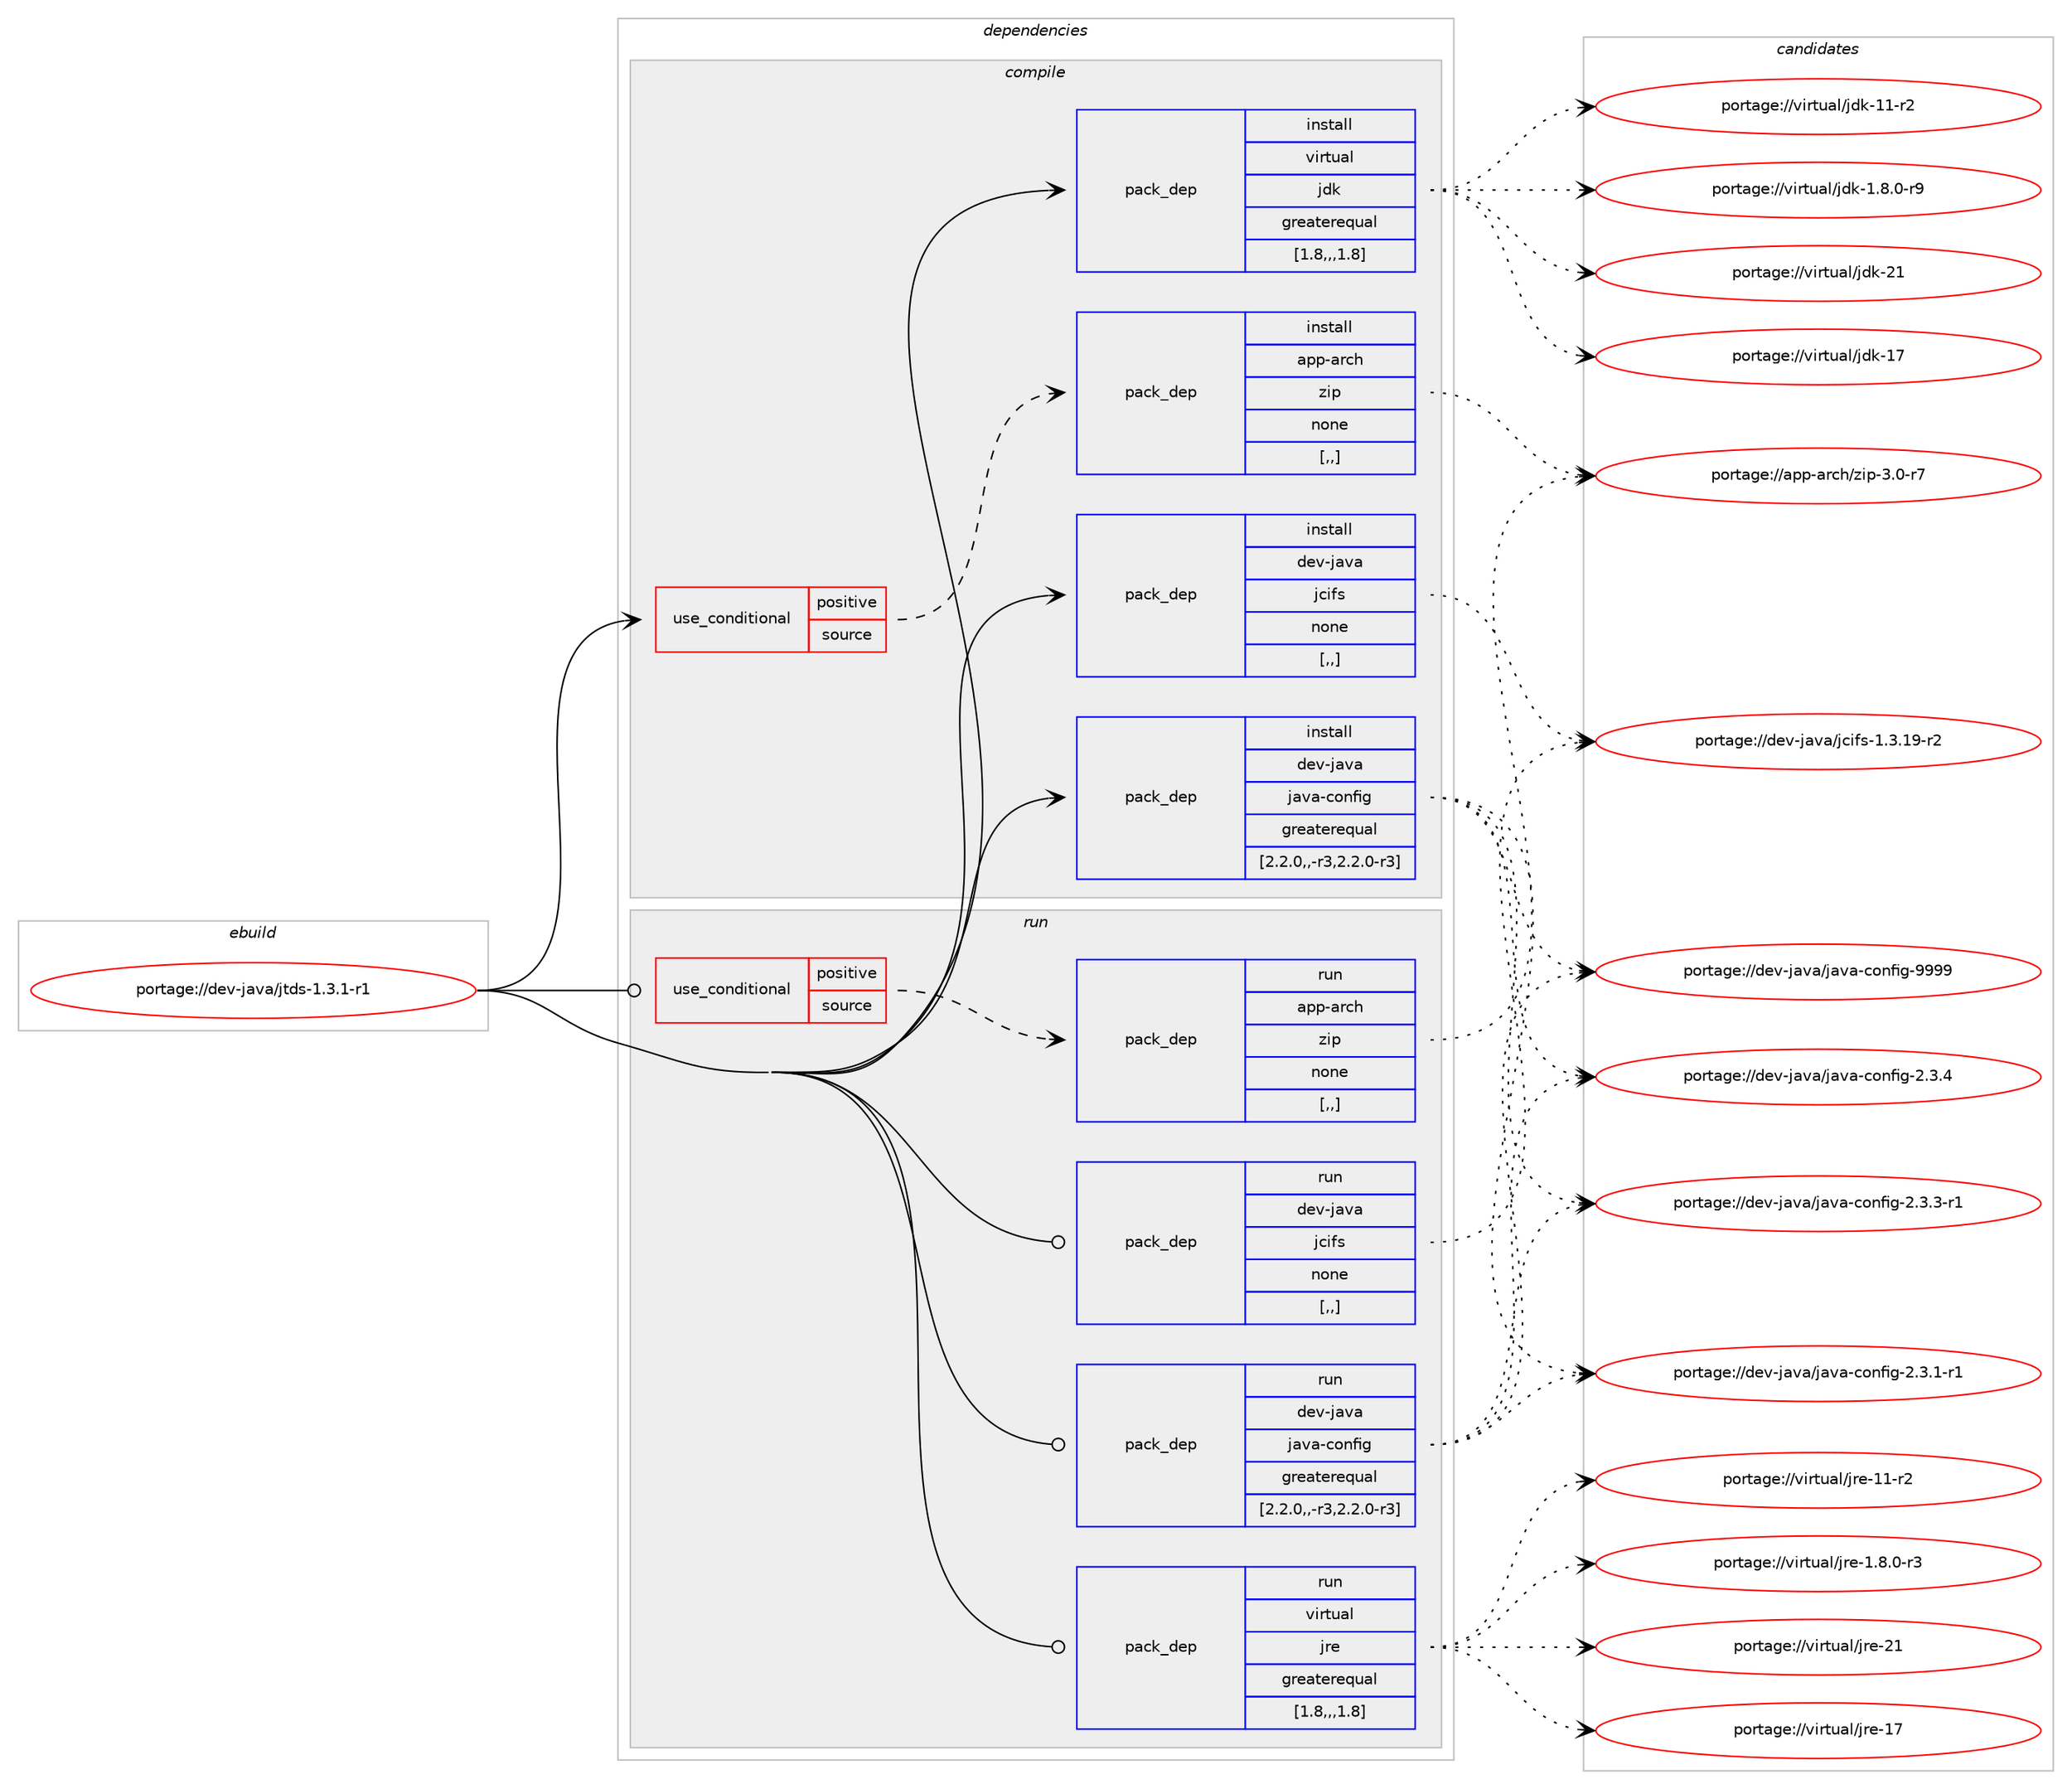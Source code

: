 digraph prolog {

# *************
# Graph options
# *************

newrank=true;
concentrate=true;
compound=true;
graph [rankdir=LR,fontname=Helvetica,fontsize=10,ranksep=1.5];#, ranksep=2.5, nodesep=0.2];
edge  [arrowhead=vee];
node  [fontname=Helvetica,fontsize=10];

# **********
# The ebuild
# **********

subgraph cluster_leftcol {
color=gray;
label=<<i>ebuild</i>>;
id [label="portage://dev-java/jtds-1.3.1-r1", color=red, width=4, href="../dev-java/jtds-1.3.1-r1.svg"];
}

# ****************
# The dependencies
# ****************

subgraph cluster_midcol {
color=gray;
label=<<i>dependencies</i>>;
subgraph cluster_compile {
fillcolor="#eeeeee";
style=filled;
label=<<i>compile</i>>;
subgraph cond22216 {
dependency95558 [label=<<TABLE BORDER="0" CELLBORDER="1" CELLSPACING="0" CELLPADDING="4"><TR><TD ROWSPAN="3" CELLPADDING="10">use_conditional</TD></TR><TR><TD>positive</TD></TR><TR><TD>source</TD></TR></TABLE>>, shape=none, color=red];
subgraph pack72283 {
dependency95559 [label=<<TABLE BORDER="0" CELLBORDER="1" CELLSPACING="0" CELLPADDING="4" WIDTH="220"><TR><TD ROWSPAN="6" CELLPADDING="30">pack_dep</TD></TR><TR><TD WIDTH="110">install</TD></TR><TR><TD>app-arch</TD></TR><TR><TD>zip</TD></TR><TR><TD>none</TD></TR><TR><TD>[,,]</TD></TR></TABLE>>, shape=none, color=blue];
}
dependency95558:e -> dependency95559:w [weight=20,style="dashed",arrowhead="vee"];
}
id:e -> dependency95558:w [weight=20,style="solid",arrowhead="vee"];
subgraph pack72284 {
dependency95560 [label=<<TABLE BORDER="0" CELLBORDER="1" CELLSPACING="0" CELLPADDING="4" WIDTH="220"><TR><TD ROWSPAN="6" CELLPADDING="30">pack_dep</TD></TR><TR><TD WIDTH="110">install</TD></TR><TR><TD>dev-java</TD></TR><TR><TD>java-config</TD></TR><TR><TD>greaterequal</TD></TR><TR><TD>[2.2.0,,-r3,2.2.0-r3]</TD></TR></TABLE>>, shape=none, color=blue];
}
id:e -> dependency95560:w [weight=20,style="solid",arrowhead="vee"];
subgraph pack72285 {
dependency95561 [label=<<TABLE BORDER="0" CELLBORDER="1" CELLSPACING="0" CELLPADDING="4" WIDTH="220"><TR><TD ROWSPAN="6" CELLPADDING="30">pack_dep</TD></TR><TR><TD WIDTH="110">install</TD></TR><TR><TD>dev-java</TD></TR><TR><TD>jcifs</TD></TR><TR><TD>none</TD></TR><TR><TD>[,,]</TD></TR></TABLE>>, shape=none, color=blue];
}
id:e -> dependency95561:w [weight=20,style="solid",arrowhead="vee"];
subgraph pack72286 {
dependency95562 [label=<<TABLE BORDER="0" CELLBORDER="1" CELLSPACING="0" CELLPADDING="4" WIDTH="220"><TR><TD ROWSPAN="6" CELLPADDING="30">pack_dep</TD></TR><TR><TD WIDTH="110">install</TD></TR><TR><TD>virtual</TD></TR><TR><TD>jdk</TD></TR><TR><TD>greaterequal</TD></TR><TR><TD>[1.8,,,1.8]</TD></TR></TABLE>>, shape=none, color=blue];
}
id:e -> dependency95562:w [weight=20,style="solid",arrowhead="vee"];
}
subgraph cluster_compileandrun {
fillcolor="#eeeeee";
style=filled;
label=<<i>compile and run</i>>;
}
subgraph cluster_run {
fillcolor="#eeeeee";
style=filled;
label=<<i>run</i>>;
subgraph cond22217 {
dependency95563 [label=<<TABLE BORDER="0" CELLBORDER="1" CELLSPACING="0" CELLPADDING="4"><TR><TD ROWSPAN="3" CELLPADDING="10">use_conditional</TD></TR><TR><TD>positive</TD></TR><TR><TD>source</TD></TR></TABLE>>, shape=none, color=red];
subgraph pack72287 {
dependency95564 [label=<<TABLE BORDER="0" CELLBORDER="1" CELLSPACING="0" CELLPADDING="4" WIDTH="220"><TR><TD ROWSPAN="6" CELLPADDING="30">pack_dep</TD></TR><TR><TD WIDTH="110">run</TD></TR><TR><TD>app-arch</TD></TR><TR><TD>zip</TD></TR><TR><TD>none</TD></TR><TR><TD>[,,]</TD></TR></TABLE>>, shape=none, color=blue];
}
dependency95563:e -> dependency95564:w [weight=20,style="dashed",arrowhead="vee"];
}
id:e -> dependency95563:w [weight=20,style="solid",arrowhead="odot"];
subgraph pack72288 {
dependency95565 [label=<<TABLE BORDER="0" CELLBORDER="1" CELLSPACING="0" CELLPADDING="4" WIDTH="220"><TR><TD ROWSPAN="6" CELLPADDING="30">pack_dep</TD></TR><TR><TD WIDTH="110">run</TD></TR><TR><TD>dev-java</TD></TR><TR><TD>java-config</TD></TR><TR><TD>greaterequal</TD></TR><TR><TD>[2.2.0,,-r3,2.2.0-r3]</TD></TR></TABLE>>, shape=none, color=blue];
}
id:e -> dependency95565:w [weight=20,style="solid",arrowhead="odot"];
subgraph pack72289 {
dependency95566 [label=<<TABLE BORDER="0" CELLBORDER="1" CELLSPACING="0" CELLPADDING="4" WIDTH="220"><TR><TD ROWSPAN="6" CELLPADDING="30">pack_dep</TD></TR><TR><TD WIDTH="110">run</TD></TR><TR><TD>dev-java</TD></TR><TR><TD>jcifs</TD></TR><TR><TD>none</TD></TR><TR><TD>[,,]</TD></TR></TABLE>>, shape=none, color=blue];
}
id:e -> dependency95566:w [weight=20,style="solid",arrowhead="odot"];
subgraph pack72290 {
dependency95567 [label=<<TABLE BORDER="0" CELLBORDER="1" CELLSPACING="0" CELLPADDING="4" WIDTH="220"><TR><TD ROWSPAN="6" CELLPADDING="30">pack_dep</TD></TR><TR><TD WIDTH="110">run</TD></TR><TR><TD>virtual</TD></TR><TR><TD>jre</TD></TR><TR><TD>greaterequal</TD></TR><TR><TD>[1.8,,,1.8]</TD></TR></TABLE>>, shape=none, color=blue];
}
id:e -> dependency95567:w [weight=20,style="solid",arrowhead="odot"];
}
}

# **************
# The candidates
# **************

subgraph cluster_choices {
rank=same;
color=gray;
label=<<i>candidates</i>>;

subgraph choice72283 {
color=black;
nodesep=1;
choice9711211245971149910447122105112455146484511455 [label="portage://app-arch/zip-3.0-r7", color=red, width=4,href="../app-arch/zip-3.0-r7.svg"];
dependency95559:e -> choice9711211245971149910447122105112455146484511455:w [style=dotted,weight="100"];
}
subgraph choice72284 {
color=black;
nodesep=1;
choice10010111845106971189747106971189745991111101021051034557575757 [label="portage://dev-java/java-config-9999", color=red, width=4,href="../dev-java/java-config-9999.svg"];
choice1001011184510697118974710697118974599111110102105103455046514652 [label="portage://dev-java/java-config-2.3.4", color=red, width=4,href="../dev-java/java-config-2.3.4.svg"];
choice10010111845106971189747106971189745991111101021051034550465146514511449 [label="portage://dev-java/java-config-2.3.3-r1", color=red, width=4,href="../dev-java/java-config-2.3.3-r1.svg"];
choice10010111845106971189747106971189745991111101021051034550465146494511449 [label="portage://dev-java/java-config-2.3.1-r1", color=red, width=4,href="../dev-java/java-config-2.3.1-r1.svg"];
dependency95560:e -> choice10010111845106971189747106971189745991111101021051034557575757:w [style=dotted,weight="100"];
dependency95560:e -> choice1001011184510697118974710697118974599111110102105103455046514652:w [style=dotted,weight="100"];
dependency95560:e -> choice10010111845106971189747106971189745991111101021051034550465146514511449:w [style=dotted,weight="100"];
dependency95560:e -> choice10010111845106971189747106971189745991111101021051034550465146494511449:w [style=dotted,weight="100"];
}
subgraph choice72285 {
color=black;
nodesep=1;
choice1001011184510697118974710699105102115454946514649574511450 [label="portage://dev-java/jcifs-1.3.19-r2", color=red, width=4,href="../dev-java/jcifs-1.3.19-r2.svg"];
dependency95561:e -> choice1001011184510697118974710699105102115454946514649574511450:w [style=dotted,weight="100"];
}
subgraph choice72286 {
color=black;
nodesep=1;
choice1181051141161179710847106100107455049 [label="portage://virtual/jdk-21", color=red, width=4,href="../virtual/jdk-21.svg"];
choice1181051141161179710847106100107454955 [label="portage://virtual/jdk-17", color=red, width=4,href="../virtual/jdk-17.svg"];
choice11810511411611797108471061001074549494511450 [label="portage://virtual/jdk-11-r2", color=red, width=4,href="../virtual/jdk-11-r2.svg"];
choice11810511411611797108471061001074549465646484511457 [label="portage://virtual/jdk-1.8.0-r9", color=red, width=4,href="../virtual/jdk-1.8.0-r9.svg"];
dependency95562:e -> choice1181051141161179710847106100107455049:w [style=dotted,weight="100"];
dependency95562:e -> choice1181051141161179710847106100107454955:w [style=dotted,weight="100"];
dependency95562:e -> choice11810511411611797108471061001074549494511450:w [style=dotted,weight="100"];
dependency95562:e -> choice11810511411611797108471061001074549465646484511457:w [style=dotted,weight="100"];
}
subgraph choice72287 {
color=black;
nodesep=1;
choice9711211245971149910447122105112455146484511455 [label="portage://app-arch/zip-3.0-r7", color=red, width=4,href="../app-arch/zip-3.0-r7.svg"];
dependency95564:e -> choice9711211245971149910447122105112455146484511455:w [style=dotted,weight="100"];
}
subgraph choice72288 {
color=black;
nodesep=1;
choice10010111845106971189747106971189745991111101021051034557575757 [label="portage://dev-java/java-config-9999", color=red, width=4,href="../dev-java/java-config-9999.svg"];
choice1001011184510697118974710697118974599111110102105103455046514652 [label="portage://dev-java/java-config-2.3.4", color=red, width=4,href="../dev-java/java-config-2.3.4.svg"];
choice10010111845106971189747106971189745991111101021051034550465146514511449 [label="portage://dev-java/java-config-2.3.3-r1", color=red, width=4,href="../dev-java/java-config-2.3.3-r1.svg"];
choice10010111845106971189747106971189745991111101021051034550465146494511449 [label="portage://dev-java/java-config-2.3.1-r1", color=red, width=4,href="../dev-java/java-config-2.3.1-r1.svg"];
dependency95565:e -> choice10010111845106971189747106971189745991111101021051034557575757:w [style=dotted,weight="100"];
dependency95565:e -> choice1001011184510697118974710697118974599111110102105103455046514652:w [style=dotted,weight="100"];
dependency95565:e -> choice10010111845106971189747106971189745991111101021051034550465146514511449:w [style=dotted,weight="100"];
dependency95565:e -> choice10010111845106971189747106971189745991111101021051034550465146494511449:w [style=dotted,weight="100"];
}
subgraph choice72289 {
color=black;
nodesep=1;
choice1001011184510697118974710699105102115454946514649574511450 [label="portage://dev-java/jcifs-1.3.19-r2", color=red, width=4,href="../dev-java/jcifs-1.3.19-r2.svg"];
dependency95566:e -> choice1001011184510697118974710699105102115454946514649574511450:w [style=dotted,weight="100"];
}
subgraph choice72290 {
color=black;
nodesep=1;
choice1181051141161179710847106114101455049 [label="portage://virtual/jre-21", color=red, width=4,href="../virtual/jre-21.svg"];
choice1181051141161179710847106114101454955 [label="portage://virtual/jre-17", color=red, width=4,href="../virtual/jre-17.svg"];
choice11810511411611797108471061141014549494511450 [label="portage://virtual/jre-11-r2", color=red, width=4,href="../virtual/jre-11-r2.svg"];
choice11810511411611797108471061141014549465646484511451 [label="portage://virtual/jre-1.8.0-r3", color=red, width=4,href="../virtual/jre-1.8.0-r3.svg"];
dependency95567:e -> choice1181051141161179710847106114101455049:w [style=dotted,weight="100"];
dependency95567:e -> choice1181051141161179710847106114101454955:w [style=dotted,weight="100"];
dependency95567:e -> choice11810511411611797108471061141014549494511450:w [style=dotted,weight="100"];
dependency95567:e -> choice11810511411611797108471061141014549465646484511451:w [style=dotted,weight="100"];
}
}

}
